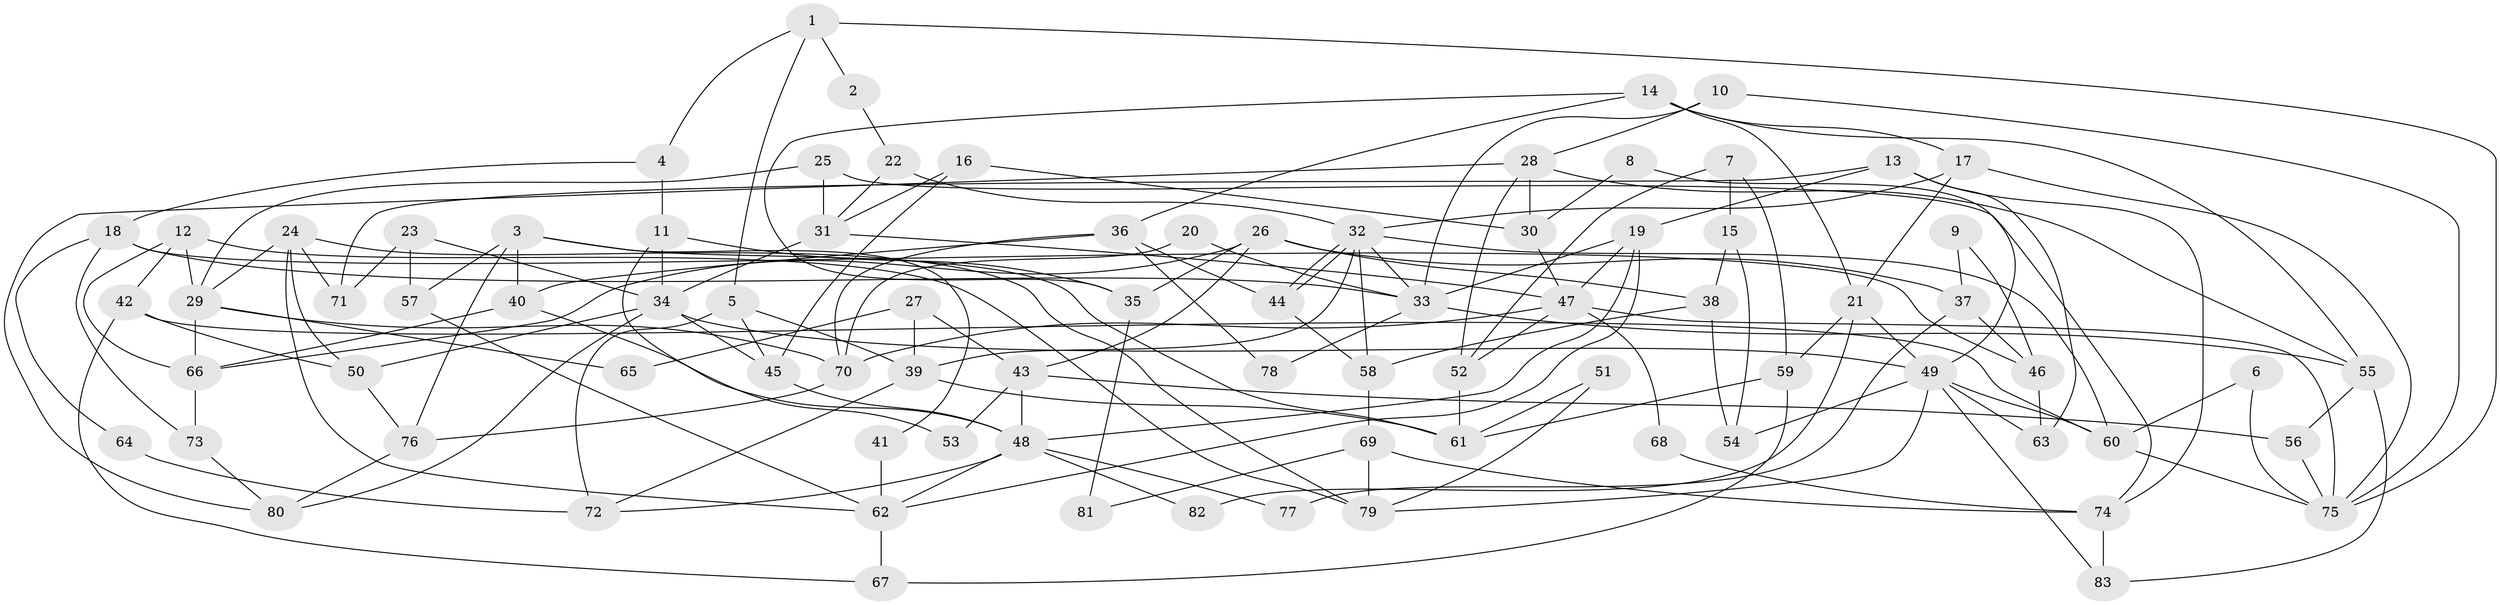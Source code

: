 // coarse degree distribution, {5: 0.17073170731707318, 12: 0.024390243902439025, 4: 0.12195121951219512, 2: 0.12195121951219512, 8: 0.024390243902439025, 1: 0.024390243902439025, 3: 0.1951219512195122, 11: 0.07317073170731707, 7: 0.07317073170731707, 10: 0.024390243902439025, 6: 0.04878048780487805, 14: 0.04878048780487805, 9: 0.04878048780487805}
// Generated by graph-tools (version 1.1) at 2025/18/03/04/25 18:18:59]
// undirected, 83 vertices, 166 edges
graph export_dot {
graph [start="1"]
  node [color=gray90,style=filled];
  1;
  2;
  3;
  4;
  5;
  6;
  7;
  8;
  9;
  10;
  11;
  12;
  13;
  14;
  15;
  16;
  17;
  18;
  19;
  20;
  21;
  22;
  23;
  24;
  25;
  26;
  27;
  28;
  29;
  30;
  31;
  32;
  33;
  34;
  35;
  36;
  37;
  38;
  39;
  40;
  41;
  42;
  43;
  44;
  45;
  46;
  47;
  48;
  49;
  50;
  51;
  52;
  53;
  54;
  55;
  56;
  57;
  58;
  59;
  60;
  61;
  62;
  63;
  64;
  65;
  66;
  67;
  68;
  69;
  70;
  71;
  72;
  73;
  74;
  75;
  76;
  77;
  78;
  79;
  80;
  81;
  82;
  83;
  1 -- 5;
  1 -- 75;
  1 -- 2;
  1 -- 4;
  2 -- 22;
  3 -- 40;
  3 -- 76;
  3 -- 41;
  3 -- 57;
  3 -- 61;
  4 -- 18;
  4 -- 11;
  5 -- 39;
  5 -- 45;
  5 -- 72;
  6 -- 60;
  6 -- 75;
  7 -- 15;
  7 -- 59;
  7 -- 52;
  8 -- 30;
  8 -- 49;
  9 -- 46;
  9 -- 37;
  10 -- 33;
  10 -- 75;
  10 -- 28;
  11 -- 34;
  11 -- 35;
  11 -- 53;
  12 -- 79;
  12 -- 29;
  12 -- 42;
  12 -- 66;
  13 -- 74;
  13 -- 19;
  13 -- 63;
  13 -- 71;
  14 -- 17;
  14 -- 21;
  14 -- 35;
  14 -- 36;
  14 -- 55;
  15 -- 54;
  15 -- 38;
  16 -- 30;
  16 -- 45;
  16 -- 31;
  17 -- 75;
  17 -- 32;
  17 -- 21;
  18 -- 33;
  18 -- 73;
  18 -- 46;
  18 -- 64;
  19 -- 47;
  19 -- 62;
  19 -- 33;
  19 -- 48;
  20 -- 70;
  20 -- 33;
  21 -- 49;
  21 -- 59;
  21 -- 82;
  22 -- 32;
  22 -- 31;
  23 -- 57;
  23 -- 71;
  23 -- 34;
  24 -- 62;
  24 -- 29;
  24 -- 50;
  24 -- 71;
  24 -- 79;
  25 -- 31;
  25 -- 29;
  25 -- 74;
  26 -- 35;
  26 -- 66;
  26 -- 37;
  26 -- 38;
  26 -- 43;
  27 -- 39;
  27 -- 43;
  27 -- 65;
  28 -- 55;
  28 -- 30;
  28 -- 52;
  28 -- 80;
  29 -- 70;
  29 -- 66;
  29 -- 65;
  30 -- 47;
  31 -- 34;
  31 -- 47;
  32 -- 44;
  32 -- 44;
  32 -- 58;
  32 -- 33;
  32 -- 39;
  32 -- 60;
  33 -- 55;
  33 -- 78;
  34 -- 50;
  34 -- 45;
  34 -- 49;
  34 -- 80;
  35 -- 81;
  36 -- 70;
  36 -- 40;
  36 -- 44;
  36 -- 78;
  37 -- 46;
  37 -- 77;
  38 -- 58;
  38 -- 54;
  39 -- 61;
  39 -- 72;
  40 -- 48;
  40 -- 66;
  41 -- 62;
  42 -- 60;
  42 -- 50;
  42 -- 67;
  43 -- 48;
  43 -- 53;
  43 -- 56;
  44 -- 58;
  45 -- 48;
  46 -- 63;
  47 -- 52;
  47 -- 68;
  47 -- 70;
  47 -- 75;
  48 -- 72;
  48 -- 62;
  48 -- 77;
  48 -- 82;
  49 -- 60;
  49 -- 54;
  49 -- 63;
  49 -- 79;
  49 -- 83;
  50 -- 76;
  51 -- 61;
  51 -- 79;
  52 -- 61;
  55 -- 56;
  55 -- 83;
  56 -- 75;
  57 -- 62;
  58 -- 69;
  59 -- 61;
  59 -- 67;
  60 -- 75;
  62 -- 67;
  64 -- 72;
  66 -- 73;
  68 -- 74;
  69 -- 79;
  69 -- 74;
  69 -- 81;
  70 -- 76;
  73 -- 80;
  74 -- 83;
  76 -- 80;
}
